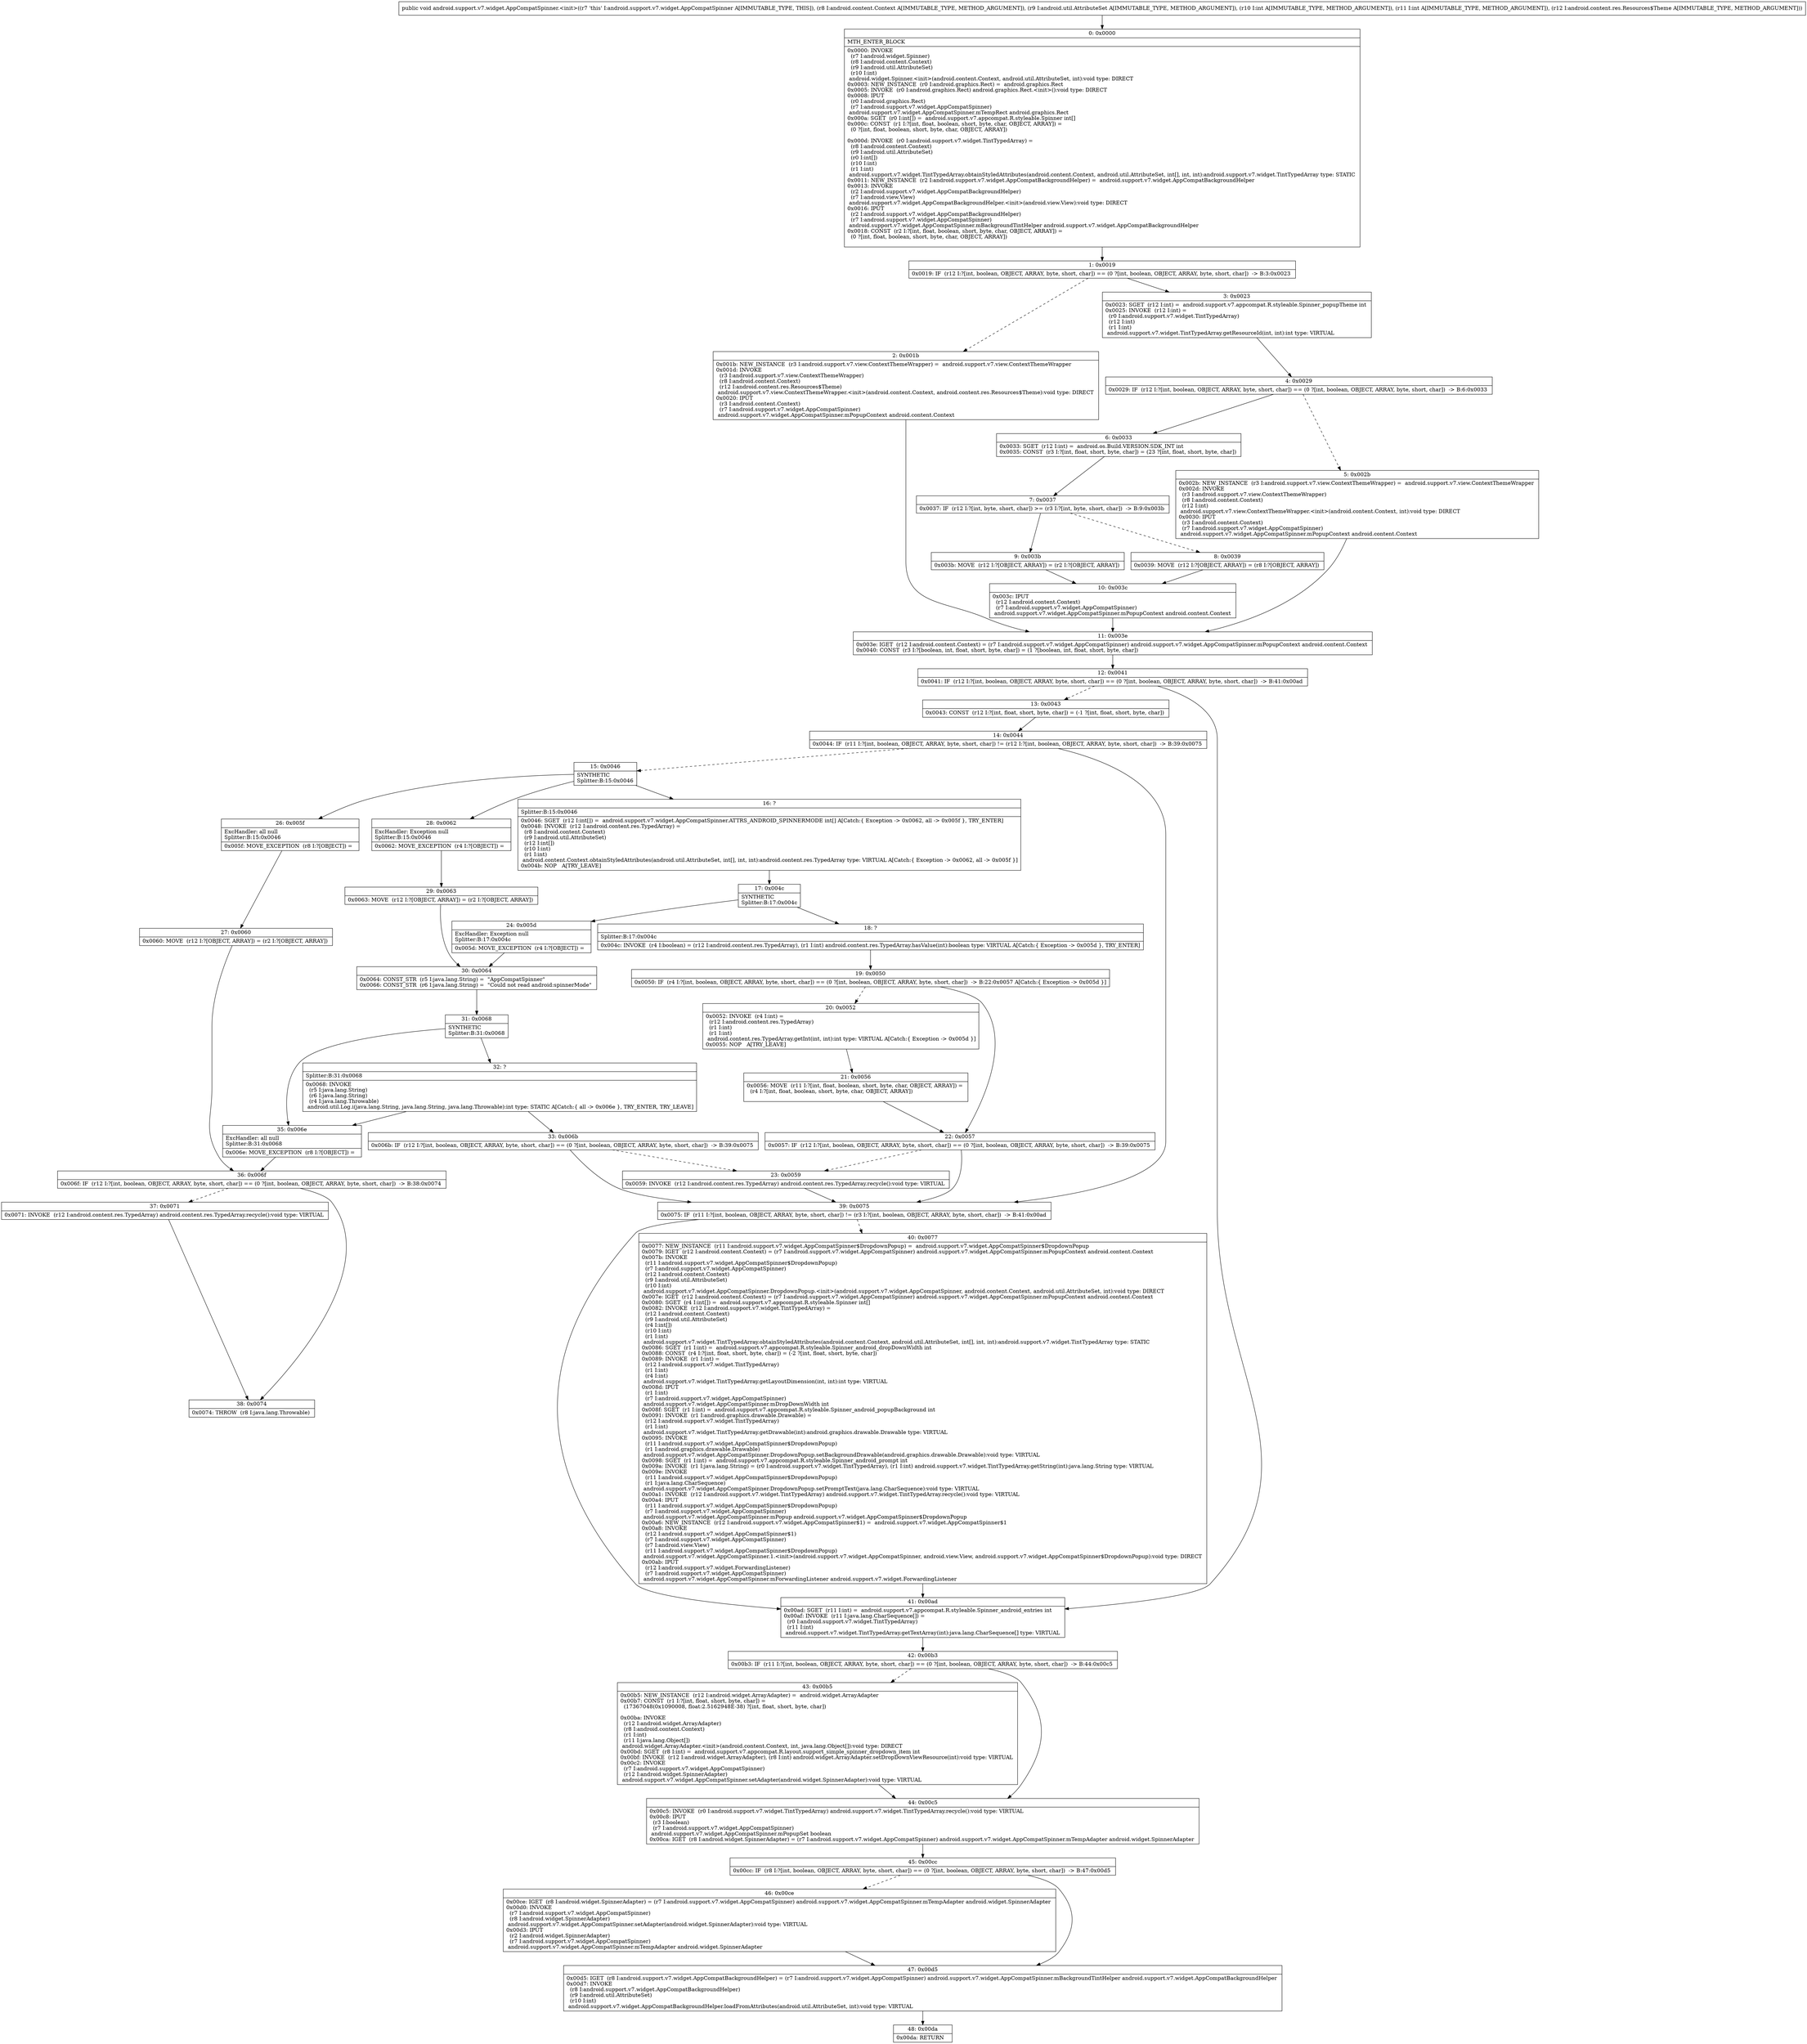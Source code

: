 digraph "CFG forandroid.support.v7.widget.AppCompatSpinner.\<init\>(Landroid\/content\/Context;Landroid\/util\/AttributeSet;IILandroid\/content\/res\/Resources$Theme;)V" {
Node_0 [shape=record,label="{0\:\ 0x0000|MTH_ENTER_BLOCK\l|0x0000: INVOKE  \l  (r7 I:android.widget.Spinner)\l  (r8 I:android.content.Context)\l  (r9 I:android.util.AttributeSet)\l  (r10 I:int)\l android.widget.Spinner.\<init\>(android.content.Context, android.util.AttributeSet, int):void type: DIRECT \l0x0003: NEW_INSTANCE  (r0 I:android.graphics.Rect) =  android.graphics.Rect \l0x0005: INVOKE  (r0 I:android.graphics.Rect) android.graphics.Rect.\<init\>():void type: DIRECT \l0x0008: IPUT  \l  (r0 I:android.graphics.Rect)\l  (r7 I:android.support.v7.widget.AppCompatSpinner)\l android.support.v7.widget.AppCompatSpinner.mTempRect android.graphics.Rect \l0x000a: SGET  (r0 I:int[]) =  android.support.v7.appcompat.R.styleable.Spinner int[] \l0x000c: CONST  (r1 I:?[int, float, boolean, short, byte, char, OBJECT, ARRAY]) = \l  (0 ?[int, float, boolean, short, byte, char, OBJECT, ARRAY])\l \l0x000d: INVOKE  (r0 I:android.support.v7.widget.TintTypedArray) = \l  (r8 I:android.content.Context)\l  (r9 I:android.util.AttributeSet)\l  (r0 I:int[])\l  (r10 I:int)\l  (r1 I:int)\l android.support.v7.widget.TintTypedArray.obtainStyledAttributes(android.content.Context, android.util.AttributeSet, int[], int, int):android.support.v7.widget.TintTypedArray type: STATIC \l0x0011: NEW_INSTANCE  (r2 I:android.support.v7.widget.AppCompatBackgroundHelper) =  android.support.v7.widget.AppCompatBackgroundHelper \l0x0013: INVOKE  \l  (r2 I:android.support.v7.widget.AppCompatBackgroundHelper)\l  (r7 I:android.view.View)\l android.support.v7.widget.AppCompatBackgroundHelper.\<init\>(android.view.View):void type: DIRECT \l0x0016: IPUT  \l  (r2 I:android.support.v7.widget.AppCompatBackgroundHelper)\l  (r7 I:android.support.v7.widget.AppCompatSpinner)\l android.support.v7.widget.AppCompatSpinner.mBackgroundTintHelper android.support.v7.widget.AppCompatBackgroundHelper \l0x0018: CONST  (r2 I:?[int, float, boolean, short, byte, char, OBJECT, ARRAY]) = \l  (0 ?[int, float, boolean, short, byte, char, OBJECT, ARRAY])\l \l}"];
Node_1 [shape=record,label="{1\:\ 0x0019|0x0019: IF  (r12 I:?[int, boolean, OBJECT, ARRAY, byte, short, char]) == (0 ?[int, boolean, OBJECT, ARRAY, byte, short, char])  \-\> B:3:0x0023 \l}"];
Node_2 [shape=record,label="{2\:\ 0x001b|0x001b: NEW_INSTANCE  (r3 I:android.support.v7.view.ContextThemeWrapper) =  android.support.v7.view.ContextThemeWrapper \l0x001d: INVOKE  \l  (r3 I:android.support.v7.view.ContextThemeWrapper)\l  (r8 I:android.content.Context)\l  (r12 I:android.content.res.Resources$Theme)\l android.support.v7.view.ContextThemeWrapper.\<init\>(android.content.Context, android.content.res.Resources$Theme):void type: DIRECT \l0x0020: IPUT  \l  (r3 I:android.content.Context)\l  (r7 I:android.support.v7.widget.AppCompatSpinner)\l android.support.v7.widget.AppCompatSpinner.mPopupContext android.content.Context \l}"];
Node_3 [shape=record,label="{3\:\ 0x0023|0x0023: SGET  (r12 I:int) =  android.support.v7.appcompat.R.styleable.Spinner_popupTheme int \l0x0025: INVOKE  (r12 I:int) = \l  (r0 I:android.support.v7.widget.TintTypedArray)\l  (r12 I:int)\l  (r1 I:int)\l android.support.v7.widget.TintTypedArray.getResourceId(int, int):int type: VIRTUAL \l}"];
Node_4 [shape=record,label="{4\:\ 0x0029|0x0029: IF  (r12 I:?[int, boolean, OBJECT, ARRAY, byte, short, char]) == (0 ?[int, boolean, OBJECT, ARRAY, byte, short, char])  \-\> B:6:0x0033 \l}"];
Node_5 [shape=record,label="{5\:\ 0x002b|0x002b: NEW_INSTANCE  (r3 I:android.support.v7.view.ContextThemeWrapper) =  android.support.v7.view.ContextThemeWrapper \l0x002d: INVOKE  \l  (r3 I:android.support.v7.view.ContextThemeWrapper)\l  (r8 I:android.content.Context)\l  (r12 I:int)\l android.support.v7.view.ContextThemeWrapper.\<init\>(android.content.Context, int):void type: DIRECT \l0x0030: IPUT  \l  (r3 I:android.content.Context)\l  (r7 I:android.support.v7.widget.AppCompatSpinner)\l android.support.v7.widget.AppCompatSpinner.mPopupContext android.content.Context \l}"];
Node_6 [shape=record,label="{6\:\ 0x0033|0x0033: SGET  (r12 I:int) =  android.os.Build.VERSION.SDK_INT int \l0x0035: CONST  (r3 I:?[int, float, short, byte, char]) = (23 ?[int, float, short, byte, char]) \l}"];
Node_7 [shape=record,label="{7\:\ 0x0037|0x0037: IF  (r12 I:?[int, byte, short, char]) \>= (r3 I:?[int, byte, short, char])  \-\> B:9:0x003b \l}"];
Node_8 [shape=record,label="{8\:\ 0x0039|0x0039: MOVE  (r12 I:?[OBJECT, ARRAY]) = (r8 I:?[OBJECT, ARRAY]) \l}"];
Node_9 [shape=record,label="{9\:\ 0x003b|0x003b: MOVE  (r12 I:?[OBJECT, ARRAY]) = (r2 I:?[OBJECT, ARRAY]) \l}"];
Node_10 [shape=record,label="{10\:\ 0x003c|0x003c: IPUT  \l  (r12 I:android.content.Context)\l  (r7 I:android.support.v7.widget.AppCompatSpinner)\l android.support.v7.widget.AppCompatSpinner.mPopupContext android.content.Context \l}"];
Node_11 [shape=record,label="{11\:\ 0x003e|0x003e: IGET  (r12 I:android.content.Context) = (r7 I:android.support.v7.widget.AppCompatSpinner) android.support.v7.widget.AppCompatSpinner.mPopupContext android.content.Context \l0x0040: CONST  (r3 I:?[boolean, int, float, short, byte, char]) = (1 ?[boolean, int, float, short, byte, char]) \l}"];
Node_12 [shape=record,label="{12\:\ 0x0041|0x0041: IF  (r12 I:?[int, boolean, OBJECT, ARRAY, byte, short, char]) == (0 ?[int, boolean, OBJECT, ARRAY, byte, short, char])  \-\> B:41:0x00ad \l}"];
Node_13 [shape=record,label="{13\:\ 0x0043|0x0043: CONST  (r12 I:?[int, float, short, byte, char]) = (\-1 ?[int, float, short, byte, char]) \l}"];
Node_14 [shape=record,label="{14\:\ 0x0044|0x0044: IF  (r11 I:?[int, boolean, OBJECT, ARRAY, byte, short, char]) != (r12 I:?[int, boolean, OBJECT, ARRAY, byte, short, char])  \-\> B:39:0x0075 \l}"];
Node_15 [shape=record,label="{15\:\ 0x0046|SYNTHETIC\lSplitter:B:15:0x0046\l}"];
Node_16 [shape=record,label="{16\:\ ?|Splitter:B:15:0x0046\l|0x0046: SGET  (r12 I:int[]) =  android.support.v7.widget.AppCompatSpinner.ATTRS_ANDROID_SPINNERMODE int[] A[Catch:\{ Exception \-\> 0x0062, all \-\> 0x005f \}, TRY_ENTER]\l0x0048: INVOKE  (r12 I:android.content.res.TypedArray) = \l  (r8 I:android.content.Context)\l  (r9 I:android.util.AttributeSet)\l  (r12 I:int[])\l  (r10 I:int)\l  (r1 I:int)\l android.content.Context.obtainStyledAttributes(android.util.AttributeSet, int[], int, int):android.content.res.TypedArray type: VIRTUAL A[Catch:\{ Exception \-\> 0x0062, all \-\> 0x005f \}]\l0x004b: NOP   A[TRY_LEAVE]\l}"];
Node_17 [shape=record,label="{17\:\ 0x004c|SYNTHETIC\lSplitter:B:17:0x004c\l}"];
Node_18 [shape=record,label="{18\:\ ?|Splitter:B:17:0x004c\l|0x004c: INVOKE  (r4 I:boolean) = (r12 I:android.content.res.TypedArray), (r1 I:int) android.content.res.TypedArray.hasValue(int):boolean type: VIRTUAL A[Catch:\{ Exception \-\> 0x005d \}, TRY_ENTER]\l}"];
Node_19 [shape=record,label="{19\:\ 0x0050|0x0050: IF  (r4 I:?[int, boolean, OBJECT, ARRAY, byte, short, char]) == (0 ?[int, boolean, OBJECT, ARRAY, byte, short, char])  \-\> B:22:0x0057 A[Catch:\{ Exception \-\> 0x005d \}]\l}"];
Node_20 [shape=record,label="{20\:\ 0x0052|0x0052: INVOKE  (r4 I:int) = \l  (r12 I:android.content.res.TypedArray)\l  (r1 I:int)\l  (r1 I:int)\l android.content.res.TypedArray.getInt(int, int):int type: VIRTUAL A[Catch:\{ Exception \-\> 0x005d \}]\l0x0055: NOP   A[TRY_LEAVE]\l}"];
Node_21 [shape=record,label="{21\:\ 0x0056|0x0056: MOVE  (r11 I:?[int, float, boolean, short, byte, char, OBJECT, ARRAY]) = \l  (r4 I:?[int, float, boolean, short, byte, char, OBJECT, ARRAY])\l \l}"];
Node_22 [shape=record,label="{22\:\ 0x0057|0x0057: IF  (r12 I:?[int, boolean, OBJECT, ARRAY, byte, short, char]) == (0 ?[int, boolean, OBJECT, ARRAY, byte, short, char])  \-\> B:39:0x0075 \l}"];
Node_23 [shape=record,label="{23\:\ 0x0059|0x0059: INVOKE  (r12 I:android.content.res.TypedArray) android.content.res.TypedArray.recycle():void type: VIRTUAL \l}"];
Node_24 [shape=record,label="{24\:\ 0x005d|ExcHandler: Exception null\lSplitter:B:17:0x004c\l|0x005d: MOVE_EXCEPTION  (r4 I:?[OBJECT]) =  \l}"];
Node_26 [shape=record,label="{26\:\ 0x005f|ExcHandler: all null\lSplitter:B:15:0x0046\l|0x005f: MOVE_EXCEPTION  (r8 I:?[OBJECT]) =  \l}"];
Node_27 [shape=record,label="{27\:\ 0x0060|0x0060: MOVE  (r12 I:?[OBJECT, ARRAY]) = (r2 I:?[OBJECT, ARRAY]) \l}"];
Node_28 [shape=record,label="{28\:\ 0x0062|ExcHandler: Exception null\lSplitter:B:15:0x0046\l|0x0062: MOVE_EXCEPTION  (r4 I:?[OBJECT]) =  \l}"];
Node_29 [shape=record,label="{29\:\ 0x0063|0x0063: MOVE  (r12 I:?[OBJECT, ARRAY]) = (r2 I:?[OBJECT, ARRAY]) \l}"];
Node_30 [shape=record,label="{30\:\ 0x0064|0x0064: CONST_STR  (r5 I:java.lang.String) =  \"AppCompatSpinner\" \l0x0066: CONST_STR  (r6 I:java.lang.String) =  \"Could not read android:spinnerMode\" \l}"];
Node_31 [shape=record,label="{31\:\ 0x0068|SYNTHETIC\lSplitter:B:31:0x0068\l}"];
Node_32 [shape=record,label="{32\:\ ?|Splitter:B:31:0x0068\l|0x0068: INVOKE  \l  (r5 I:java.lang.String)\l  (r6 I:java.lang.String)\l  (r4 I:java.lang.Throwable)\l android.util.Log.i(java.lang.String, java.lang.String, java.lang.Throwable):int type: STATIC A[Catch:\{ all \-\> 0x006e \}, TRY_ENTER, TRY_LEAVE]\l}"];
Node_33 [shape=record,label="{33\:\ 0x006b|0x006b: IF  (r12 I:?[int, boolean, OBJECT, ARRAY, byte, short, char]) == (0 ?[int, boolean, OBJECT, ARRAY, byte, short, char])  \-\> B:39:0x0075 \l}"];
Node_35 [shape=record,label="{35\:\ 0x006e|ExcHandler: all null\lSplitter:B:31:0x0068\l|0x006e: MOVE_EXCEPTION  (r8 I:?[OBJECT]) =  \l}"];
Node_36 [shape=record,label="{36\:\ 0x006f|0x006f: IF  (r12 I:?[int, boolean, OBJECT, ARRAY, byte, short, char]) == (0 ?[int, boolean, OBJECT, ARRAY, byte, short, char])  \-\> B:38:0x0074 \l}"];
Node_37 [shape=record,label="{37\:\ 0x0071|0x0071: INVOKE  (r12 I:android.content.res.TypedArray) android.content.res.TypedArray.recycle():void type: VIRTUAL \l}"];
Node_38 [shape=record,label="{38\:\ 0x0074|0x0074: THROW  (r8 I:java.lang.Throwable) \l}"];
Node_39 [shape=record,label="{39\:\ 0x0075|0x0075: IF  (r11 I:?[int, boolean, OBJECT, ARRAY, byte, short, char]) != (r3 I:?[int, boolean, OBJECT, ARRAY, byte, short, char])  \-\> B:41:0x00ad \l}"];
Node_40 [shape=record,label="{40\:\ 0x0077|0x0077: NEW_INSTANCE  (r11 I:android.support.v7.widget.AppCompatSpinner$DropdownPopup) =  android.support.v7.widget.AppCompatSpinner$DropdownPopup \l0x0079: IGET  (r12 I:android.content.Context) = (r7 I:android.support.v7.widget.AppCompatSpinner) android.support.v7.widget.AppCompatSpinner.mPopupContext android.content.Context \l0x007b: INVOKE  \l  (r11 I:android.support.v7.widget.AppCompatSpinner$DropdownPopup)\l  (r7 I:android.support.v7.widget.AppCompatSpinner)\l  (r12 I:android.content.Context)\l  (r9 I:android.util.AttributeSet)\l  (r10 I:int)\l android.support.v7.widget.AppCompatSpinner.DropdownPopup.\<init\>(android.support.v7.widget.AppCompatSpinner, android.content.Context, android.util.AttributeSet, int):void type: DIRECT \l0x007e: IGET  (r12 I:android.content.Context) = (r7 I:android.support.v7.widget.AppCompatSpinner) android.support.v7.widget.AppCompatSpinner.mPopupContext android.content.Context \l0x0080: SGET  (r4 I:int[]) =  android.support.v7.appcompat.R.styleable.Spinner int[] \l0x0082: INVOKE  (r12 I:android.support.v7.widget.TintTypedArray) = \l  (r12 I:android.content.Context)\l  (r9 I:android.util.AttributeSet)\l  (r4 I:int[])\l  (r10 I:int)\l  (r1 I:int)\l android.support.v7.widget.TintTypedArray.obtainStyledAttributes(android.content.Context, android.util.AttributeSet, int[], int, int):android.support.v7.widget.TintTypedArray type: STATIC \l0x0086: SGET  (r1 I:int) =  android.support.v7.appcompat.R.styleable.Spinner_android_dropDownWidth int \l0x0088: CONST  (r4 I:?[int, float, short, byte, char]) = (\-2 ?[int, float, short, byte, char]) \l0x0089: INVOKE  (r1 I:int) = \l  (r12 I:android.support.v7.widget.TintTypedArray)\l  (r1 I:int)\l  (r4 I:int)\l android.support.v7.widget.TintTypedArray.getLayoutDimension(int, int):int type: VIRTUAL \l0x008d: IPUT  \l  (r1 I:int)\l  (r7 I:android.support.v7.widget.AppCompatSpinner)\l android.support.v7.widget.AppCompatSpinner.mDropDownWidth int \l0x008f: SGET  (r1 I:int) =  android.support.v7.appcompat.R.styleable.Spinner_android_popupBackground int \l0x0091: INVOKE  (r1 I:android.graphics.drawable.Drawable) = \l  (r12 I:android.support.v7.widget.TintTypedArray)\l  (r1 I:int)\l android.support.v7.widget.TintTypedArray.getDrawable(int):android.graphics.drawable.Drawable type: VIRTUAL \l0x0095: INVOKE  \l  (r11 I:android.support.v7.widget.AppCompatSpinner$DropdownPopup)\l  (r1 I:android.graphics.drawable.Drawable)\l android.support.v7.widget.AppCompatSpinner.DropdownPopup.setBackgroundDrawable(android.graphics.drawable.Drawable):void type: VIRTUAL \l0x0098: SGET  (r1 I:int) =  android.support.v7.appcompat.R.styleable.Spinner_android_prompt int \l0x009a: INVOKE  (r1 I:java.lang.String) = (r0 I:android.support.v7.widget.TintTypedArray), (r1 I:int) android.support.v7.widget.TintTypedArray.getString(int):java.lang.String type: VIRTUAL \l0x009e: INVOKE  \l  (r11 I:android.support.v7.widget.AppCompatSpinner$DropdownPopup)\l  (r1 I:java.lang.CharSequence)\l android.support.v7.widget.AppCompatSpinner.DropdownPopup.setPromptText(java.lang.CharSequence):void type: VIRTUAL \l0x00a1: INVOKE  (r12 I:android.support.v7.widget.TintTypedArray) android.support.v7.widget.TintTypedArray.recycle():void type: VIRTUAL \l0x00a4: IPUT  \l  (r11 I:android.support.v7.widget.AppCompatSpinner$DropdownPopup)\l  (r7 I:android.support.v7.widget.AppCompatSpinner)\l android.support.v7.widget.AppCompatSpinner.mPopup android.support.v7.widget.AppCompatSpinner$DropdownPopup \l0x00a6: NEW_INSTANCE  (r12 I:android.support.v7.widget.AppCompatSpinner$1) =  android.support.v7.widget.AppCompatSpinner$1 \l0x00a8: INVOKE  \l  (r12 I:android.support.v7.widget.AppCompatSpinner$1)\l  (r7 I:android.support.v7.widget.AppCompatSpinner)\l  (r7 I:android.view.View)\l  (r11 I:android.support.v7.widget.AppCompatSpinner$DropdownPopup)\l android.support.v7.widget.AppCompatSpinner.1.\<init\>(android.support.v7.widget.AppCompatSpinner, android.view.View, android.support.v7.widget.AppCompatSpinner$DropdownPopup):void type: DIRECT \l0x00ab: IPUT  \l  (r12 I:android.support.v7.widget.ForwardingListener)\l  (r7 I:android.support.v7.widget.AppCompatSpinner)\l android.support.v7.widget.AppCompatSpinner.mForwardingListener android.support.v7.widget.ForwardingListener \l}"];
Node_41 [shape=record,label="{41\:\ 0x00ad|0x00ad: SGET  (r11 I:int) =  android.support.v7.appcompat.R.styleable.Spinner_android_entries int \l0x00af: INVOKE  (r11 I:java.lang.CharSequence[]) = \l  (r0 I:android.support.v7.widget.TintTypedArray)\l  (r11 I:int)\l android.support.v7.widget.TintTypedArray.getTextArray(int):java.lang.CharSequence[] type: VIRTUAL \l}"];
Node_42 [shape=record,label="{42\:\ 0x00b3|0x00b3: IF  (r11 I:?[int, boolean, OBJECT, ARRAY, byte, short, char]) == (0 ?[int, boolean, OBJECT, ARRAY, byte, short, char])  \-\> B:44:0x00c5 \l}"];
Node_43 [shape=record,label="{43\:\ 0x00b5|0x00b5: NEW_INSTANCE  (r12 I:android.widget.ArrayAdapter) =  android.widget.ArrayAdapter \l0x00b7: CONST  (r1 I:?[int, float, short, byte, char]) = \l  (17367048(0x1090008, float:2.5162948E\-38) ?[int, float, short, byte, char])\l \l0x00ba: INVOKE  \l  (r12 I:android.widget.ArrayAdapter)\l  (r8 I:android.content.Context)\l  (r1 I:int)\l  (r11 I:java.lang.Object[])\l android.widget.ArrayAdapter.\<init\>(android.content.Context, int, java.lang.Object[]):void type: DIRECT \l0x00bd: SGET  (r8 I:int) =  android.support.v7.appcompat.R.layout.support_simple_spinner_dropdown_item int \l0x00bf: INVOKE  (r12 I:android.widget.ArrayAdapter), (r8 I:int) android.widget.ArrayAdapter.setDropDownViewResource(int):void type: VIRTUAL \l0x00c2: INVOKE  \l  (r7 I:android.support.v7.widget.AppCompatSpinner)\l  (r12 I:android.widget.SpinnerAdapter)\l android.support.v7.widget.AppCompatSpinner.setAdapter(android.widget.SpinnerAdapter):void type: VIRTUAL \l}"];
Node_44 [shape=record,label="{44\:\ 0x00c5|0x00c5: INVOKE  (r0 I:android.support.v7.widget.TintTypedArray) android.support.v7.widget.TintTypedArray.recycle():void type: VIRTUAL \l0x00c8: IPUT  \l  (r3 I:boolean)\l  (r7 I:android.support.v7.widget.AppCompatSpinner)\l android.support.v7.widget.AppCompatSpinner.mPopupSet boolean \l0x00ca: IGET  (r8 I:android.widget.SpinnerAdapter) = (r7 I:android.support.v7.widget.AppCompatSpinner) android.support.v7.widget.AppCompatSpinner.mTempAdapter android.widget.SpinnerAdapter \l}"];
Node_45 [shape=record,label="{45\:\ 0x00cc|0x00cc: IF  (r8 I:?[int, boolean, OBJECT, ARRAY, byte, short, char]) == (0 ?[int, boolean, OBJECT, ARRAY, byte, short, char])  \-\> B:47:0x00d5 \l}"];
Node_46 [shape=record,label="{46\:\ 0x00ce|0x00ce: IGET  (r8 I:android.widget.SpinnerAdapter) = (r7 I:android.support.v7.widget.AppCompatSpinner) android.support.v7.widget.AppCompatSpinner.mTempAdapter android.widget.SpinnerAdapter \l0x00d0: INVOKE  \l  (r7 I:android.support.v7.widget.AppCompatSpinner)\l  (r8 I:android.widget.SpinnerAdapter)\l android.support.v7.widget.AppCompatSpinner.setAdapter(android.widget.SpinnerAdapter):void type: VIRTUAL \l0x00d3: IPUT  \l  (r2 I:android.widget.SpinnerAdapter)\l  (r7 I:android.support.v7.widget.AppCompatSpinner)\l android.support.v7.widget.AppCompatSpinner.mTempAdapter android.widget.SpinnerAdapter \l}"];
Node_47 [shape=record,label="{47\:\ 0x00d5|0x00d5: IGET  (r8 I:android.support.v7.widget.AppCompatBackgroundHelper) = (r7 I:android.support.v7.widget.AppCompatSpinner) android.support.v7.widget.AppCompatSpinner.mBackgroundTintHelper android.support.v7.widget.AppCompatBackgroundHelper \l0x00d7: INVOKE  \l  (r8 I:android.support.v7.widget.AppCompatBackgroundHelper)\l  (r9 I:android.util.AttributeSet)\l  (r10 I:int)\l android.support.v7.widget.AppCompatBackgroundHelper.loadFromAttributes(android.util.AttributeSet, int):void type: VIRTUAL \l}"];
Node_48 [shape=record,label="{48\:\ 0x00da|0x00da: RETURN   \l}"];
MethodNode[shape=record,label="{public void android.support.v7.widget.AppCompatSpinner.\<init\>((r7 'this' I:android.support.v7.widget.AppCompatSpinner A[IMMUTABLE_TYPE, THIS]), (r8 I:android.content.Context A[IMMUTABLE_TYPE, METHOD_ARGUMENT]), (r9 I:android.util.AttributeSet A[IMMUTABLE_TYPE, METHOD_ARGUMENT]), (r10 I:int A[IMMUTABLE_TYPE, METHOD_ARGUMENT]), (r11 I:int A[IMMUTABLE_TYPE, METHOD_ARGUMENT]), (r12 I:android.content.res.Resources$Theme A[IMMUTABLE_TYPE, METHOD_ARGUMENT])) }"];
MethodNode -> Node_0;
Node_0 -> Node_1;
Node_1 -> Node_2[style=dashed];
Node_1 -> Node_3;
Node_2 -> Node_11;
Node_3 -> Node_4;
Node_4 -> Node_5[style=dashed];
Node_4 -> Node_6;
Node_5 -> Node_11;
Node_6 -> Node_7;
Node_7 -> Node_8[style=dashed];
Node_7 -> Node_9;
Node_8 -> Node_10;
Node_9 -> Node_10;
Node_10 -> Node_11;
Node_11 -> Node_12;
Node_12 -> Node_13[style=dashed];
Node_12 -> Node_41;
Node_13 -> Node_14;
Node_14 -> Node_15[style=dashed];
Node_14 -> Node_39;
Node_15 -> Node_16;
Node_15 -> Node_28;
Node_15 -> Node_26;
Node_16 -> Node_17;
Node_17 -> Node_18;
Node_17 -> Node_24;
Node_18 -> Node_19;
Node_19 -> Node_20[style=dashed];
Node_19 -> Node_22;
Node_20 -> Node_21;
Node_21 -> Node_22;
Node_22 -> Node_23[style=dashed];
Node_22 -> Node_39;
Node_23 -> Node_39;
Node_24 -> Node_30;
Node_26 -> Node_27;
Node_27 -> Node_36;
Node_28 -> Node_29;
Node_29 -> Node_30;
Node_30 -> Node_31;
Node_31 -> Node_32;
Node_31 -> Node_35;
Node_32 -> Node_33;
Node_32 -> Node_35;
Node_33 -> Node_39;
Node_33 -> Node_23[style=dashed];
Node_35 -> Node_36;
Node_36 -> Node_37[style=dashed];
Node_36 -> Node_38;
Node_37 -> Node_38;
Node_39 -> Node_40[style=dashed];
Node_39 -> Node_41;
Node_40 -> Node_41;
Node_41 -> Node_42;
Node_42 -> Node_43[style=dashed];
Node_42 -> Node_44;
Node_43 -> Node_44;
Node_44 -> Node_45;
Node_45 -> Node_46[style=dashed];
Node_45 -> Node_47;
Node_46 -> Node_47;
Node_47 -> Node_48;
}

